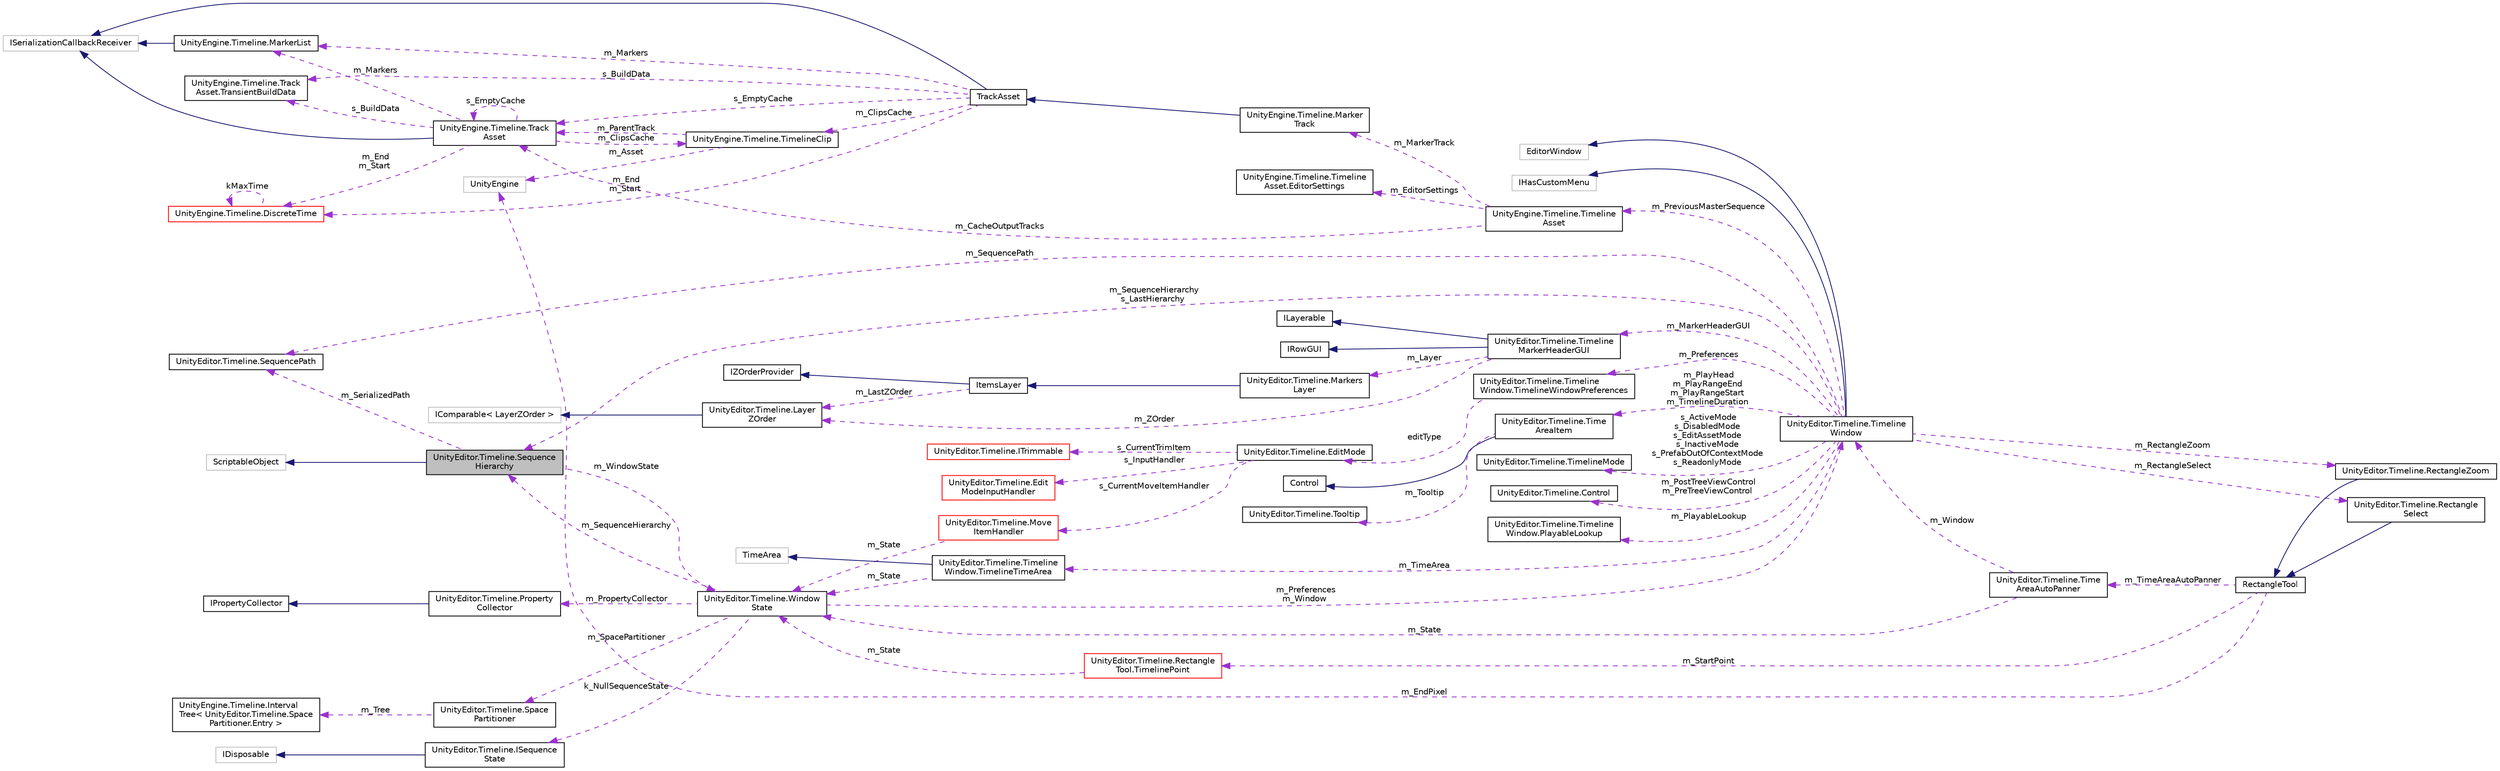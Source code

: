 digraph "UnityEditor.Timeline.SequenceHierarchy"
{
 // LATEX_PDF_SIZE
  edge [fontname="Helvetica",fontsize="10",labelfontname="Helvetica",labelfontsize="10"];
  node [fontname="Helvetica",fontsize="10",shape=record];
  rankdir="LR";
  Node1 [label="UnityEditor.Timeline.Sequence\lHierarchy",height=0.2,width=0.4,color="black", fillcolor="grey75", style="filled", fontcolor="black",tooltip=" "];
  Node2 -> Node1 [dir="back",color="midnightblue",fontsize="10",style="solid",fontname="Helvetica"];
  Node2 [label="ScriptableObject",height=0.2,width=0.4,color="grey75", fillcolor="white", style="filled",tooltip=" "];
  Node3 -> Node1 [dir="back",color="darkorchid3",fontsize="10",style="dashed",label=" m_SerializedPath" ,fontname="Helvetica"];
  Node3 [label="UnityEditor.Timeline.SequencePath",height=0.2,width=0.4,color="black", fillcolor="white", style="filled",URL="$class_unity_editor_1_1_timeline_1_1_sequence_path.html",tooltip=" "];
  Node4 -> Node1 [dir="back",color="darkorchid3",fontsize="10",style="dashed",label=" m_WindowState" ,fontname="Helvetica"];
  Node4 [label="UnityEditor.Timeline.Window\lState",height=0.2,width=0.4,color="black", fillcolor="white", style="filled",URL="$class_unity_editor_1_1_timeline_1_1_window_state.html",tooltip=" "];
  Node5 -> Node4 [dir="back",color="darkorchid3",fontsize="10",style="dashed",label=" k_NullSequenceState" ,fontname="Helvetica"];
  Node5 [label="UnityEditor.Timeline.ISequence\lState",height=0.2,width=0.4,color="black", fillcolor="white", style="filled",URL="$interface_unity_editor_1_1_timeline_1_1_i_sequence_state.html",tooltip=" "];
  Node6 -> Node5 [dir="back",color="midnightblue",fontsize="10",style="solid",fontname="Helvetica"];
  Node6 [label="IDisposable",height=0.2,width=0.4,color="grey75", fillcolor="white", style="filled",tooltip=" "];
  Node7 -> Node4 [dir="back",color="darkorchid3",fontsize="10",style="dashed",label=" m_PropertyCollector" ,fontname="Helvetica"];
  Node7 [label="UnityEditor.Timeline.Property\lCollector",height=0.2,width=0.4,color="black", fillcolor="white", style="filled",URL="$class_unity_editor_1_1_timeline_1_1_property_collector.html",tooltip=" "];
  Node8 -> Node7 [dir="back",color="midnightblue",fontsize="10",style="solid",fontname="Helvetica"];
  Node8 [label="IPropertyCollector",height=0.2,width=0.4,color="black", fillcolor="white", style="filled",URL="$interface_unity_engine_1_1_timeline_1_1_i_property_collector.html",tooltip="Interface used to inform the Timeline Editor about potential property modifications that may occur wh..."];
  Node9 -> Node4 [dir="back",color="darkorchid3",fontsize="10",style="dashed",label=" m_SpacePartitioner" ,fontname="Helvetica"];
  Node9 [label="UnityEditor.Timeline.Space\lPartitioner",height=0.2,width=0.4,color="black", fillcolor="white", style="filled",URL="$class_unity_editor_1_1_timeline_1_1_space_partitioner.html",tooltip=" "];
  Node10 -> Node9 [dir="back",color="darkorchid3",fontsize="10",style="dashed",label=" m_Tree" ,fontname="Helvetica"];
  Node10 [label="UnityEngine.Timeline.Interval\lTree\< UnityEditor.Timeline.Space\lPartitioner.Entry \>",height=0.2,width=0.4,color="black", fillcolor="white", style="filled",URL="$class_unity_engine_1_1_timeline_1_1_interval_tree.html",tooltip=" "];
  Node1 -> Node4 [dir="back",color="darkorchid3",fontsize="10",style="dashed",label=" m_SequenceHierarchy" ,fontname="Helvetica"];
  Node11 -> Node4 [dir="back",color="darkorchid3",fontsize="10",style="dashed",label=" m_Preferences\nm_Window" ,fontname="Helvetica"];
  Node11 [label="UnityEditor.Timeline.Timeline\lWindow",height=0.2,width=0.4,color="black", fillcolor="white", style="filled",URL="$class_unity_editor_1_1_timeline_1_1_timeline_window.html",tooltip=" "];
  Node12 -> Node11 [dir="back",color="midnightblue",fontsize="10",style="solid",fontname="Helvetica"];
  Node12 [label="EditorWindow",height=0.2,width=0.4,color="grey75", fillcolor="white", style="filled",tooltip=" "];
  Node13 -> Node11 [dir="back",color="midnightblue",fontsize="10",style="solid",fontname="Helvetica"];
  Node13 [label="IHasCustomMenu",height=0.2,width=0.4,color="grey75", fillcolor="white", style="filled",tooltip=" "];
  Node14 -> Node11 [dir="back",color="darkorchid3",fontsize="10",style="dashed",label=" m_MarkerHeaderGUI" ,fontname="Helvetica"];
  Node14 [label="UnityEditor.Timeline.Timeline\lMarkerHeaderGUI",height=0.2,width=0.4,color="black", fillcolor="white", style="filled",URL="$class_unity_editor_1_1_timeline_1_1_timeline_marker_header_g_u_i.html",tooltip=" "];
  Node15 -> Node14 [dir="back",color="midnightblue",fontsize="10",style="solid",fontname="Helvetica"];
  Node15 [label="IRowGUI",height=0.2,width=0.4,color="black", fillcolor="white", style="filled",URL="$interface_unity_editor_1_1_timeline_1_1_i_row_g_u_i.html",tooltip=" "];
  Node16 -> Node14 [dir="back",color="midnightblue",fontsize="10",style="solid",fontname="Helvetica"];
  Node16 [label="ILayerable",height=0.2,width=0.4,color="black", fillcolor="white", style="filled",URL="$interface_unity_editor_1_1_timeline_1_1_i_layerable.html",tooltip=" "];
  Node17 -> Node14 [dir="back",color="darkorchid3",fontsize="10",style="dashed",label=" m_Layer" ,fontname="Helvetica"];
  Node17 [label="UnityEditor.Timeline.Markers\lLayer",height=0.2,width=0.4,color="black", fillcolor="white", style="filled",URL="$class_unity_editor_1_1_timeline_1_1_markers_layer.html",tooltip=" "];
  Node18 -> Node17 [dir="back",color="midnightblue",fontsize="10",style="solid",fontname="Helvetica"];
  Node18 [label="ItemsLayer",height=0.2,width=0.4,color="black", fillcolor="white", style="filled",URL="$class_unity_editor_1_1_timeline_1_1_items_layer.html",tooltip=" "];
  Node19 -> Node18 [dir="back",color="midnightblue",fontsize="10",style="solid",fontname="Helvetica"];
  Node19 [label="IZOrderProvider",height=0.2,width=0.4,color="black", fillcolor="white", style="filled",URL="$interface_unity_editor_1_1_timeline_1_1_i_z_order_provider.html",tooltip=" "];
  Node20 -> Node18 [dir="back",color="darkorchid3",fontsize="10",style="dashed",label=" m_LastZOrder" ,fontname="Helvetica"];
  Node20 [label="UnityEditor.Timeline.Layer\lZOrder",height=0.2,width=0.4,color="black", fillcolor="white", style="filled",URL="$struct_unity_editor_1_1_timeline_1_1_layer_z_order.html",tooltip=" "];
  Node21 -> Node20 [dir="back",color="midnightblue",fontsize="10",style="solid",fontname="Helvetica"];
  Node21 [label="IComparable\< LayerZOrder \>",height=0.2,width=0.4,color="grey75", fillcolor="white", style="filled",tooltip=" "];
  Node20 -> Node14 [dir="back",color="darkorchid3",fontsize="10",style="dashed",label=" m_ZOrder" ,fontname="Helvetica"];
  Node22 -> Node11 [dir="back",color="darkorchid3",fontsize="10",style="dashed",label=" m_PlayHead\nm_PlayRangeEnd\nm_PlayRangeStart\nm_TimelineDuration" ,fontname="Helvetica"];
  Node22 [label="UnityEditor.Timeline.Time\lAreaItem",height=0.2,width=0.4,color="black", fillcolor="white", style="filled",URL="$class_unity_editor_1_1_timeline_1_1_time_area_item.html",tooltip=" "];
  Node23 -> Node22 [dir="back",color="midnightblue",fontsize="10",style="solid",fontname="Helvetica"];
  Node23 [label="Control",height=0.2,width=0.4,color="black", fillcolor="white", style="filled",URL="$class_unity_editor_1_1_timeline_1_1_control.html",tooltip=" "];
  Node24 -> Node22 [dir="back",color="darkorchid3",fontsize="10",style="dashed",label=" m_Tooltip" ,fontname="Helvetica"];
  Node24 [label="UnityEditor.Timeline.Tooltip",height=0.2,width=0.4,color="black", fillcolor="white", style="filled",URL="$class_unity_editor_1_1_timeline_1_1_tooltip.html",tooltip=" "];
  Node25 -> Node11 [dir="back",color="darkorchid3",fontsize="10",style="dashed",label=" m_PreviousMasterSequence" ,fontname="Helvetica"];
  Node25 [label="UnityEngine.Timeline.Timeline\lAsset",height=0.2,width=0.4,color="black", fillcolor="white", style="filled",URL="$class_unity_engine_1_1_timeline_1_1_timeline_asset.html",tooltip="A PlayableAsset that represents a timeline."];
  Node26 -> Node25 [dir="back",color="darkorchid3",fontsize="10",style="dashed",label=" m_EditorSettings" ,fontname="Helvetica"];
  Node26 [label="UnityEngine.Timeline.Timeline\lAsset.EditorSettings",height=0.2,width=0.4,color="black", fillcolor="white", style="filled",URL="$class_unity_engine_1_1_timeline_1_1_timeline_asset_1_1_editor_settings.html",tooltip="Properties of the timeline that are used by the editor"];
  Node27 -> Node25 [dir="back",color="darkorchid3",fontsize="10",style="dashed",label=" m_CacheOutputTracks" ,fontname="Helvetica"];
  Node27 [label="UnityEngine.Timeline.Track\lAsset",height=0.2,width=0.4,color="black", fillcolor="white", style="filled",URL="$class_unity_engine_1_1_timeline_1_1_track_asset.html",tooltip="A PlayableAsset representing a track inside a timeline."];
  Node28 -> Node27 [dir="back",color="midnightblue",fontsize="10",style="solid",fontname="Helvetica"];
  Node28 [label="ISerializationCallbackReceiver",height=0.2,width=0.4,color="grey75", fillcolor="white", style="filled",tooltip=" "];
  Node29 -> Node27 [dir="back",color="darkorchid3",fontsize="10",style="dashed",label=" m_Markers" ,fontname="Helvetica"];
  Node29 [label="UnityEngine.Timeline.MarkerList",height=0.2,width=0.4,color="black", fillcolor="white", style="filled",URL="$struct_unity_engine_1_1_timeline_1_1_marker_list.html",tooltip=" "];
  Node28 -> Node29 [dir="back",color="midnightblue",fontsize="10",style="solid",fontname="Helvetica"];
  Node30 -> Node27 [dir="back",color="darkorchid3",fontsize="10",style="dashed",label=" m_End\nm_Start" ,fontname="Helvetica"];
  Node30 [label="UnityEngine.Timeline.DiscreteTime",height=0.2,width=0.4,color="red", fillcolor="white", style="filled",URL="$struct_unity_engine_1_1_timeline_1_1_discrete_time.html",tooltip=" "];
  Node30 -> Node30 [dir="back",color="darkorchid3",fontsize="10",style="dashed",label=" kMaxTime" ,fontname="Helvetica"];
  Node32 -> Node27 [dir="back",color="darkorchid3",fontsize="10",style="dashed",label=" m_ClipsCache" ,fontname="Helvetica"];
  Node32 [label="UnityEngine.Timeline.TimelineClip",height=0.2,width=0.4,color="black", fillcolor="white", style="filled",URL="$class_unity_engine_1_1_timeline_1_1_timeline_clip.html",tooltip="Represents a clip on the timeline."];
  Node33 -> Node32 [dir="back",color="darkorchid3",fontsize="10",style="dashed",label=" m_Asset" ,fontname="Helvetica"];
  Node33 [label="UnityEngine",height=0.2,width=0.4,color="grey75", fillcolor="white", style="filled",tooltip=" "];
  Node27 -> Node32 [dir="back",color="darkorchid3",fontsize="10",style="dashed",label=" m_ParentTrack" ,fontname="Helvetica"];
  Node27 -> Node27 [dir="back",color="darkorchid3",fontsize="10",style="dashed",label=" s_EmptyCache" ,fontname="Helvetica"];
  Node34 -> Node27 [dir="back",color="darkorchid3",fontsize="10",style="dashed",label=" s_BuildData" ,fontname="Helvetica"];
  Node34 [label="UnityEngine.Timeline.Track\lAsset.TransientBuildData",height=0.2,width=0.4,color="black", fillcolor="white", style="filled",URL="$struct_unity_engine_1_1_timeline_1_1_track_asset_1_1_transient_build_data.html",tooltip=" "];
  Node35 -> Node25 [dir="back",color="darkorchid3",fontsize="10",style="dashed",label=" m_MarkerTrack" ,fontname="Helvetica"];
  Node35 [label="UnityEngine.Timeline.Marker\lTrack",height=0.2,width=0.4,color="black", fillcolor="white", style="filled",URL="$class_unity_engine_1_1_timeline_1_1_marker_track.html",tooltip="Use this track to add Markers bound to a GameObject."];
  Node36 -> Node35 [dir="back",color="midnightblue",fontsize="10",style="solid",fontname="Helvetica"];
  Node36 [label="TrackAsset",height=0.2,width=0.4,color="black", fillcolor="white", style="filled",URL="$class_unity_engine_1_1_timeline_1_1_track_asset.html",tooltip="A PlayableAsset representing a track inside a timeline."];
  Node28 -> Node36 [dir="back",color="midnightblue",fontsize="10",style="solid",fontname="Helvetica"];
  Node29 -> Node36 [dir="back",color="darkorchid3",fontsize="10",style="dashed",label=" m_Markers" ,fontname="Helvetica"];
  Node30 -> Node36 [dir="back",color="darkorchid3",fontsize="10",style="dashed",label=" m_End\nm_Start" ,fontname="Helvetica"];
  Node32 -> Node36 [dir="back",color="darkorchid3",fontsize="10",style="dashed",label=" m_ClipsCache" ,fontname="Helvetica"];
  Node27 -> Node36 [dir="back",color="darkorchid3",fontsize="10",style="dashed",label=" s_EmptyCache" ,fontname="Helvetica"];
  Node34 -> Node36 [dir="back",color="darkorchid3",fontsize="10",style="dashed",label=" s_BuildData" ,fontname="Helvetica"];
  Node37 -> Node11 [dir="back",color="darkorchid3",fontsize="10",style="dashed",label=" m_RectangleSelect" ,fontname="Helvetica"];
  Node37 [label="UnityEditor.Timeline.Rectangle\lSelect",height=0.2,width=0.4,color="black", fillcolor="white", style="filled",URL="$class_unity_editor_1_1_timeline_1_1_rectangle_select.html",tooltip=" "];
  Node38 -> Node37 [dir="back",color="midnightblue",fontsize="10",style="solid",fontname="Helvetica"];
  Node38 [label="RectangleTool",height=0.2,width=0.4,color="black", fillcolor="white", style="filled",URL="$class_unity_editor_1_1_timeline_1_1_rectangle_tool.html",tooltip=" "];
  Node39 -> Node38 [dir="back",color="darkorchid3",fontsize="10",style="dashed",label=" m_StartPoint" ,fontname="Helvetica"];
  Node39 [label="UnityEditor.Timeline.Rectangle\lTool.TimelinePoint",height=0.2,width=0.4,color="red", fillcolor="white", style="filled",URL="$struct_unity_editor_1_1_timeline_1_1_rectangle_tool_1_1_timeline_point.html",tooltip=" "];
  Node4 -> Node39 [dir="back",color="darkorchid3",fontsize="10",style="dashed",label=" m_State" ,fontname="Helvetica"];
  Node33 -> Node38 [dir="back",color="darkorchid3",fontsize="10",style="dashed",label=" m_EndPixel" ,fontname="Helvetica"];
  Node47 -> Node38 [dir="back",color="darkorchid3",fontsize="10",style="dashed",label=" m_TimeAreaAutoPanner" ,fontname="Helvetica"];
  Node47 [label="UnityEditor.Timeline.Time\lAreaAutoPanner",height=0.2,width=0.4,color="black", fillcolor="white", style="filled",URL="$class_unity_editor_1_1_timeline_1_1_time_area_auto_panner.html",tooltip=" "];
  Node4 -> Node47 [dir="back",color="darkorchid3",fontsize="10",style="dashed",label=" m_State" ,fontname="Helvetica"];
  Node11 -> Node47 [dir="back",color="darkorchid3",fontsize="10",style="dashed",label=" m_Window" ,fontname="Helvetica"];
  Node3 -> Node11 [dir="back",color="darkorchid3",fontsize="10",style="dashed",label=" m_SequencePath" ,fontname="Helvetica"];
  Node1 -> Node11 [dir="back",color="darkorchid3",fontsize="10",style="dashed",label=" m_SequenceHierarchy\ns_LastHierarchy" ,fontname="Helvetica"];
  Node48 -> Node11 [dir="back",color="darkorchid3",fontsize="10",style="dashed",label=" s_ActiveMode\ns_DisabledMode\ns_EditAssetMode\ns_InactiveMode\ns_PrefabOutOfContextMode\ns_ReadonlyMode" ,fontname="Helvetica"];
  Node48 [label="UnityEditor.Timeline.TimelineMode",height=0.2,width=0.4,color="black", fillcolor="white", style="filled",URL="$class_unity_editor_1_1_timeline_1_1_timeline_mode.html",tooltip=" "];
  Node49 -> Node11 [dir="back",color="darkorchid3",fontsize="10",style="dashed",label=" m_RectangleZoom" ,fontname="Helvetica"];
  Node49 [label="UnityEditor.Timeline.RectangleZoom",height=0.2,width=0.4,color="black", fillcolor="white", style="filled",URL="$class_unity_editor_1_1_timeline_1_1_rectangle_zoom.html",tooltip=" "];
  Node38 -> Node49 [dir="back",color="midnightblue",fontsize="10",style="solid",fontname="Helvetica"];
  Node50 -> Node11 [dir="back",color="darkorchid3",fontsize="10",style="dashed",label=" m_PostTreeViewControl\nm_PreTreeViewControl" ,fontname="Helvetica"];
  Node50 [label="UnityEditor.Timeline.Control",height=0.2,width=0.4,color="black", fillcolor="white", style="filled",URL="$class_unity_editor_1_1_timeline_1_1_control.html",tooltip=" "];
  Node51 -> Node11 [dir="back",color="darkorchid3",fontsize="10",style="dashed",label=" m_TimeArea" ,fontname="Helvetica"];
  Node51 [label="UnityEditor.Timeline.Timeline\lWindow.TimelineTimeArea",height=0.2,width=0.4,color="black", fillcolor="white", style="filled",URL="$class_unity_editor_1_1_timeline_1_1_timeline_window_1_1_timeline_time_area.html",tooltip=" "];
  Node52 -> Node51 [dir="back",color="midnightblue",fontsize="10",style="solid",fontname="Helvetica"];
  Node52 [label="TimeArea",height=0.2,width=0.4,color="grey75", fillcolor="white", style="filled",tooltip=" "];
  Node4 -> Node51 [dir="back",color="darkorchid3",fontsize="10",style="dashed",label=" m_State" ,fontname="Helvetica"];
  Node53 -> Node11 [dir="back",color="darkorchid3",fontsize="10",style="dashed",label=" m_PlayableLookup" ,fontname="Helvetica"];
  Node53 [label="UnityEditor.Timeline.Timeline\lWindow.PlayableLookup",height=0.2,width=0.4,color="black", fillcolor="white", style="filled",URL="$class_unity_editor_1_1_timeline_1_1_timeline_window_1_1_playable_lookup.html",tooltip=" "];
  Node54 -> Node11 [dir="back",color="darkorchid3",fontsize="10",style="dashed",label=" m_Preferences" ,fontname="Helvetica"];
  Node54 [label="UnityEditor.Timeline.Timeline\lWindow.TimelineWindowPreferences",height=0.2,width=0.4,color="black", fillcolor="white", style="filled",URL="$class_unity_editor_1_1_timeline_1_1_timeline_window_1_1_timeline_window_preferences.html",tooltip=" "];
  Node55 -> Node54 [dir="back",color="darkorchid3",fontsize="10",style="dashed",label=" editType" ,fontname="Helvetica"];
  Node55 [label="UnityEditor.Timeline.EditMode",height=0.2,width=0.4,color="black", fillcolor="white", style="filled",URL="$class_unity_editor_1_1_timeline_1_1_edit_mode.html",tooltip=" "];
  Node56 -> Node55 [dir="back",color="darkorchid3",fontsize="10",style="dashed",label=" s_CurrentTrimItem" ,fontname="Helvetica"];
  Node56 [label="UnityEditor.Timeline.ITrimmable",height=0.2,width=0.4,color="red", fillcolor="white", style="filled",URL="$interface_unity_editor_1_1_timeline_1_1_i_trimmable.html",tooltip=" "];
  Node59 -> Node55 [dir="back",color="darkorchid3",fontsize="10",style="dashed",label=" s_InputHandler" ,fontname="Helvetica"];
  Node59 [label="UnityEditor.Timeline.Edit\lModeInputHandler",height=0.2,width=0.4,color="red", fillcolor="white", style="filled",URL="$class_unity_editor_1_1_timeline_1_1_edit_mode_input_handler.html",tooltip=" "];
  Node63 -> Node55 [dir="back",color="darkorchid3",fontsize="10",style="dashed",label=" s_CurrentMoveItemHandler" ,fontname="Helvetica"];
  Node63 [label="UnityEditor.Timeline.Move\lItemHandler",height=0.2,width=0.4,color="red", fillcolor="white", style="filled",URL="$class_unity_editor_1_1_timeline_1_1_move_item_handler.html",tooltip=" "];
  Node4 -> Node63 [dir="back",color="darkorchid3",fontsize="10",style="dashed",label=" m_State" ,fontname="Helvetica"];
}
